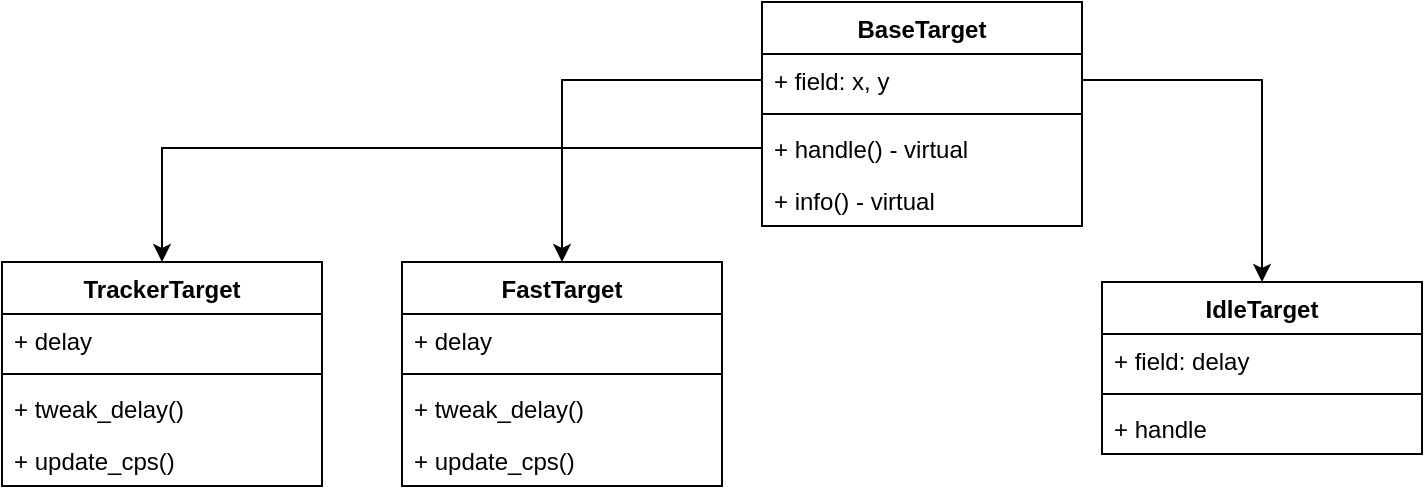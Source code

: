 <mxfile version="21.7.4" type="device">
  <diagram name="Page-1" id="rLmXhA1Es_rogZkcRMBH">
    <mxGraphModel dx="521" dy="653" grid="1" gridSize="10" guides="1" tooltips="1" connect="1" arrows="1" fold="1" page="1" pageScale="1" pageWidth="850" pageHeight="1100" math="0" shadow="0">
      <root>
        <mxCell id="0" />
        <mxCell id="1" parent="0" />
        <mxCell id="Qt-MlWcLN2h9iFCKsuqB-1" value="BaseTarget" style="swimlane;fontStyle=1;align=center;verticalAlign=top;childLayout=stackLayout;horizontal=1;startSize=26;horizontalStack=0;resizeParent=1;resizeParentMax=0;resizeLast=0;collapsible=1;marginBottom=0;whiteSpace=wrap;html=1;" vertex="1" parent="1">
          <mxGeometry x="420" y="150" width="160" height="112" as="geometry" />
        </mxCell>
        <mxCell id="Qt-MlWcLN2h9iFCKsuqB-2" value="+ field: x, y" style="text;strokeColor=none;fillColor=none;align=left;verticalAlign=top;spacingLeft=4;spacingRight=4;overflow=hidden;rotatable=0;points=[[0,0.5],[1,0.5]];portConstraint=eastwest;whiteSpace=wrap;html=1;" vertex="1" parent="Qt-MlWcLN2h9iFCKsuqB-1">
          <mxGeometry y="26" width="160" height="26" as="geometry" />
        </mxCell>
        <mxCell id="Qt-MlWcLN2h9iFCKsuqB-3" value="" style="line;strokeWidth=1;fillColor=none;align=left;verticalAlign=middle;spacingTop=-1;spacingLeft=3;spacingRight=3;rotatable=0;labelPosition=right;points=[];portConstraint=eastwest;strokeColor=inherit;" vertex="1" parent="Qt-MlWcLN2h9iFCKsuqB-1">
          <mxGeometry y="52" width="160" height="8" as="geometry" />
        </mxCell>
        <mxCell id="Qt-MlWcLN2h9iFCKsuqB-4" value="+ handle() - virtual" style="text;strokeColor=none;fillColor=none;align=left;verticalAlign=top;spacingLeft=4;spacingRight=4;overflow=hidden;rotatable=0;points=[[0,0.5],[1,0.5]];portConstraint=eastwest;whiteSpace=wrap;html=1;" vertex="1" parent="Qt-MlWcLN2h9iFCKsuqB-1">
          <mxGeometry y="60" width="160" height="26" as="geometry" />
        </mxCell>
        <mxCell id="Qt-MlWcLN2h9iFCKsuqB-23" value="+ info() - virtual" style="text;strokeColor=none;fillColor=none;align=left;verticalAlign=top;spacingLeft=4;spacingRight=4;overflow=hidden;rotatable=0;points=[[0,0.5],[1,0.5]];portConstraint=eastwest;whiteSpace=wrap;html=1;" vertex="1" parent="Qt-MlWcLN2h9iFCKsuqB-1">
          <mxGeometry y="86" width="160" height="26" as="geometry" />
        </mxCell>
        <mxCell id="Qt-MlWcLN2h9iFCKsuqB-7" value="IdleTarget" style="swimlane;fontStyle=1;align=center;verticalAlign=top;childLayout=stackLayout;horizontal=1;startSize=26;horizontalStack=0;resizeParent=1;resizeParentMax=0;resizeLast=0;collapsible=1;marginBottom=0;whiteSpace=wrap;html=1;" vertex="1" parent="1">
          <mxGeometry x="590" y="290" width="160" height="86" as="geometry" />
        </mxCell>
        <mxCell id="Qt-MlWcLN2h9iFCKsuqB-8" value="+ field: delay" style="text;strokeColor=none;fillColor=none;align=left;verticalAlign=top;spacingLeft=4;spacingRight=4;overflow=hidden;rotatable=0;points=[[0,0.5],[1,0.5]];portConstraint=eastwest;whiteSpace=wrap;html=1;" vertex="1" parent="Qt-MlWcLN2h9iFCKsuqB-7">
          <mxGeometry y="26" width="160" height="26" as="geometry" />
        </mxCell>
        <mxCell id="Qt-MlWcLN2h9iFCKsuqB-9" value="" style="line;strokeWidth=1;fillColor=none;align=left;verticalAlign=middle;spacingTop=-1;spacingLeft=3;spacingRight=3;rotatable=0;labelPosition=right;points=[];portConstraint=eastwest;strokeColor=inherit;" vertex="1" parent="Qt-MlWcLN2h9iFCKsuqB-7">
          <mxGeometry y="52" width="160" height="8" as="geometry" />
        </mxCell>
        <mxCell id="Qt-MlWcLN2h9iFCKsuqB-10" value="+ handle" style="text;strokeColor=none;fillColor=none;align=left;verticalAlign=top;spacingLeft=4;spacingRight=4;overflow=hidden;rotatable=0;points=[[0,0.5],[1,0.5]];portConstraint=eastwest;whiteSpace=wrap;html=1;" vertex="1" parent="Qt-MlWcLN2h9iFCKsuqB-7">
          <mxGeometry y="60" width="160" height="26" as="geometry" />
        </mxCell>
        <mxCell id="Qt-MlWcLN2h9iFCKsuqB-12" style="edgeStyle=orthogonalEdgeStyle;rounded=0;orthogonalLoop=1;jettySize=auto;html=1;entryX=0.5;entryY=0;entryDx=0;entryDy=0;" edge="1" parent="1" source="Qt-MlWcLN2h9iFCKsuqB-2" target="Qt-MlWcLN2h9iFCKsuqB-7">
          <mxGeometry relative="1" as="geometry" />
        </mxCell>
        <mxCell id="Qt-MlWcLN2h9iFCKsuqB-13" value="FastTarget" style="swimlane;fontStyle=1;align=center;verticalAlign=top;childLayout=stackLayout;horizontal=1;startSize=26;horizontalStack=0;resizeParent=1;resizeParentMax=0;resizeLast=0;collapsible=1;marginBottom=0;whiteSpace=wrap;html=1;" vertex="1" parent="1">
          <mxGeometry x="240" y="280" width="160" height="112" as="geometry" />
        </mxCell>
        <mxCell id="Qt-MlWcLN2h9iFCKsuqB-14" value="+ delay" style="text;strokeColor=none;fillColor=none;align=left;verticalAlign=top;spacingLeft=4;spacingRight=4;overflow=hidden;rotatable=0;points=[[0,0.5],[1,0.5]];portConstraint=eastwest;whiteSpace=wrap;html=1;" vertex="1" parent="Qt-MlWcLN2h9iFCKsuqB-13">
          <mxGeometry y="26" width="160" height="26" as="geometry" />
        </mxCell>
        <mxCell id="Qt-MlWcLN2h9iFCKsuqB-15" value="" style="line;strokeWidth=1;fillColor=none;align=left;verticalAlign=middle;spacingTop=-1;spacingLeft=3;spacingRight=3;rotatable=0;labelPosition=right;points=[];portConstraint=eastwest;strokeColor=inherit;" vertex="1" parent="Qt-MlWcLN2h9iFCKsuqB-13">
          <mxGeometry y="52" width="160" height="8" as="geometry" />
        </mxCell>
        <mxCell id="Qt-MlWcLN2h9iFCKsuqB-16" value="+&amp;nbsp;tweak_delay()" style="text;strokeColor=none;fillColor=none;align=left;verticalAlign=top;spacingLeft=4;spacingRight=4;overflow=hidden;rotatable=0;points=[[0,0.5],[1,0.5]];portConstraint=eastwest;whiteSpace=wrap;html=1;" vertex="1" parent="Qt-MlWcLN2h9iFCKsuqB-13">
          <mxGeometry y="60" width="160" height="26" as="geometry" />
        </mxCell>
        <mxCell id="Qt-MlWcLN2h9iFCKsuqB-24" value="+&amp;nbsp;update_cps&lt;span style=&quot;background-color: initial;&quot;&gt;()&lt;/span&gt;" style="text;strokeColor=none;fillColor=none;align=left;verticalAlign=top;spacingLeft=4;spacingRight=4;overflow=hidden;rotatable=0;points=[[0,0.5],[1,0.5]];portConstraint=eastwest;whiteSpace=wrap;html=1;" vertex="1" parent="Qt-MlWcLN2h9iFCKsuqB-13">
          <mxGeometry y="86" width="160" height="26" as="geometry" />
        </mxCell>
        <mxCell id="Qt-MlWcLN2h9iFCKsuqB-17" style="edgeStyle=orthogonalEdgeStyle;rounded=0;orthogonalLoop=1;jettySize=auto;html=1;" edge="1" parent="1" source="Qt-MlWcLN2h9iFCKsuqB-2" target="Qt-MlWcLN2h9iFCKsuqB-13">
          <mxGeometry relative="1" as="geometry" />
        </mxCell>
        <mxCell id="Qt-MlWcLN2h9iFCKsuqB-27" value="TrackerTarget" style="swimlane;fontStyle=1;align=center;verticalAlign=top;childLayout=stackLayout;horizontal=1;startSize=26;horizontalStack=0;resizeParent=1;resizeParentMax=0;resizeLast=0;collapsible=1;marginBottom=0;whiteSpace=wrap;html=1;" vertex="1" parent="1">
          <mxGeometry x="40" y="280" width="160" height="112" as="geometry" />
        </mxCell>
        <mxCell id="Qt-MlWcLN2h9iFCKsuqB-28" value="+ delay" style="text;strokeColor=none;fillColor=none;align=left;verticalAlign=top;spacingLeft=4;spacingRight=4;overflow=hidden;rotatable=0;points=[[0,0.5],[1,0.5]];portConstraint=eastwest;whiteSpace=wrap;html=1;" vertex="1" parent="Qt-MlWcLN2h9iFCKsuqB-27">
          <mxGeometry y="26" width="160" height="26" as="geometry" />
        </mxCell>
        <mxCell id="Qt-MlWcLN2h9iFCKsuqB-29" value="" style="line;strokeWidth=1;fillColor=none;align=left;verticalAlign=middle;spacingTop=-1;spacingLeft=3;spacingRight=3;rotatable=0;labelPosition=right;points=[];portConstraint=eastwest;strokeColor=inherit;" vertex="1" parent="Qt-MlWcLN2h9iFCKsuqB-27">
          <mxGeometry y="52" width="160" height="8" as="geometry" />
        </mxCell>
        <mxCell id="Qt-MlWcLN2h9iFCKsuqB-30" value="+&amp;nbsp;tweak_delay()" style="text;strokeColor=none;fillColor=none;align=left;verticalAlign=top;spacingLeft=4;spacingRight=4;overflow=hidden;rotatable=0;points=[[0,0.5],[1,0.5]];portConstraint=eastwest;whiteSpace=wrap;html=1;" vertex="1" parent="Qt-MlWcLN2h9iFCKsuqB-27">
          <mxGeometry y="60" width="160" height="26" as="geometry" />
        </mxCell>
        <mxCell id="Qt-MlWcLN2h9iFCKsuqB-31" value="+&amp;nbsp;update_cps&lt;span style=&quot;background-color: initial;&quot;&gt;()&lt;/span&gt;" style="text;strokeColor=none;fillColor=none;align=left;verticalAlign=top;spacingLeft=4;spacingRight=4;overflow=hidden;rotatable=0;points=[[0,0.5],[1,0.5]];portConstraint=eastwest;whiteSpace=wrap;html=1;" vertex="1" parent="Qt-MlWcLN2h9iFCKsuqB-27">
          <mxGeometry y="86" width="160" height="26" as="geometry" />
        </mxCell>
        <mxCell id="Qt-MlWcLN2h9iFCKsuqB-32" style="edgeStyle=orthogonalEdgeStyle;rounded=0;orthogonalLoop=1;jettySize=auto;html=1;entryX=0.5;entryY=0;entryDx=0;entryDy=0;" edge="1" parent="1" source="Qt-MlWcLN2h9iFCKsuqB-4" target="Qt-MlWcLN2h9iFCKsuqB-27">
          <mxGeometry relative="1" as="geometry" />
        </mxCell>
      </root>
    </mxGraphModel>
  </diagram>
</mxfile>
